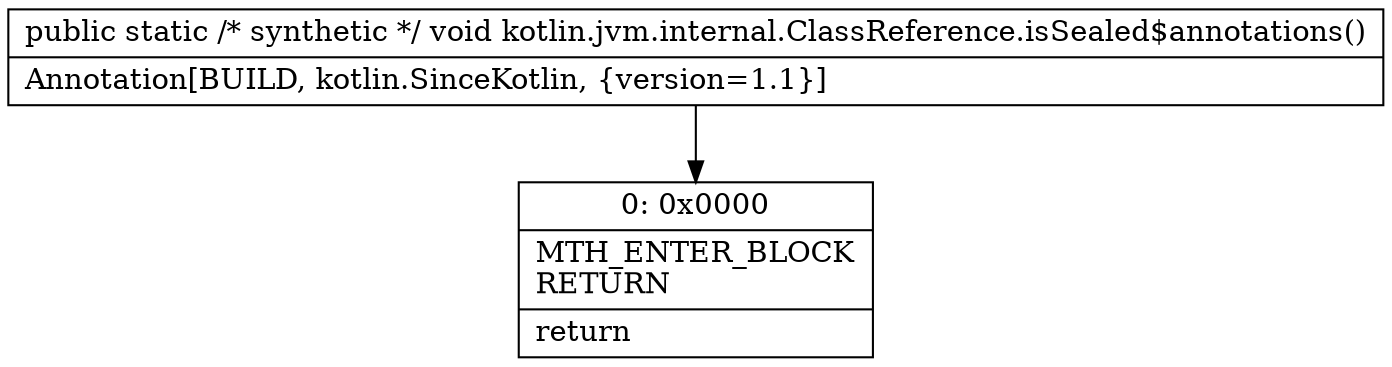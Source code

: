 digraph "CFG forkotlin.jvm.internal.ClassReference.isSealed$annotations()V" {
Node_0 [shape=record,label="{0\:\ 0x0000|MTH_ENTER_BLOCK\lRETURN\l|return\l}"];
MethodNode[shape=record,label="{public static \/* synthetic *\/ void kotlin.jvm.internal.ClassReference.isSealed$annotations()  | Annotation[BUILD, kotlin.SinceKotlin, \{version=1.1\}]\l}"];
MethodNode -> Node_0;
}


